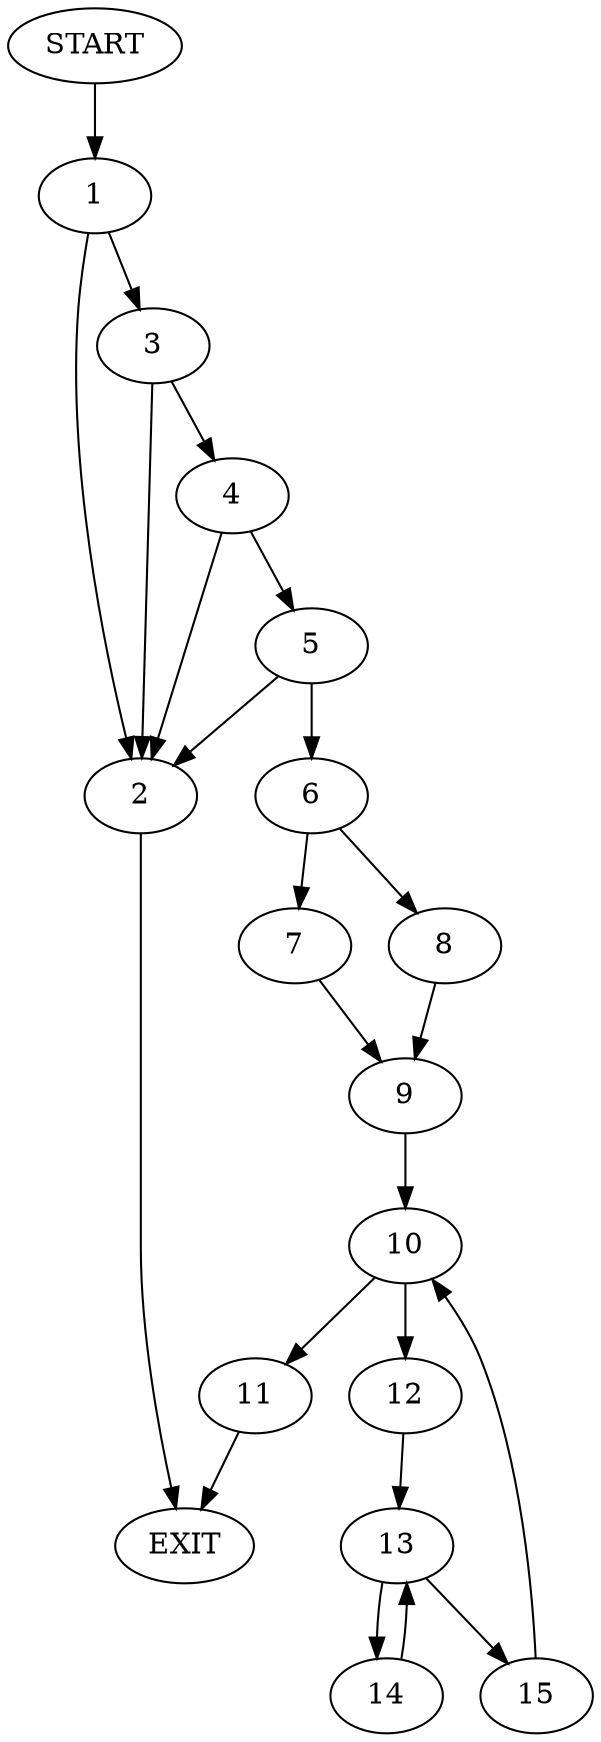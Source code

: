 digraph {
0 [label="START"]
16 [label="EXIT"]
0 -> 1
1 -> 2
1 -> 3
2 -> 16
3 -> 2
3 -> 4
4 -> 5
4 -> 2
5 -> 2
5 -> 6
6 -> 7
6 -> 8
7 -> 9
8 -> 9
9 -> 10
10 -> 11
10 -> 12
11 -> 16
12 -> 13
13 -> 14
13 -> 15
14 -> 13
15 -> 10
}

